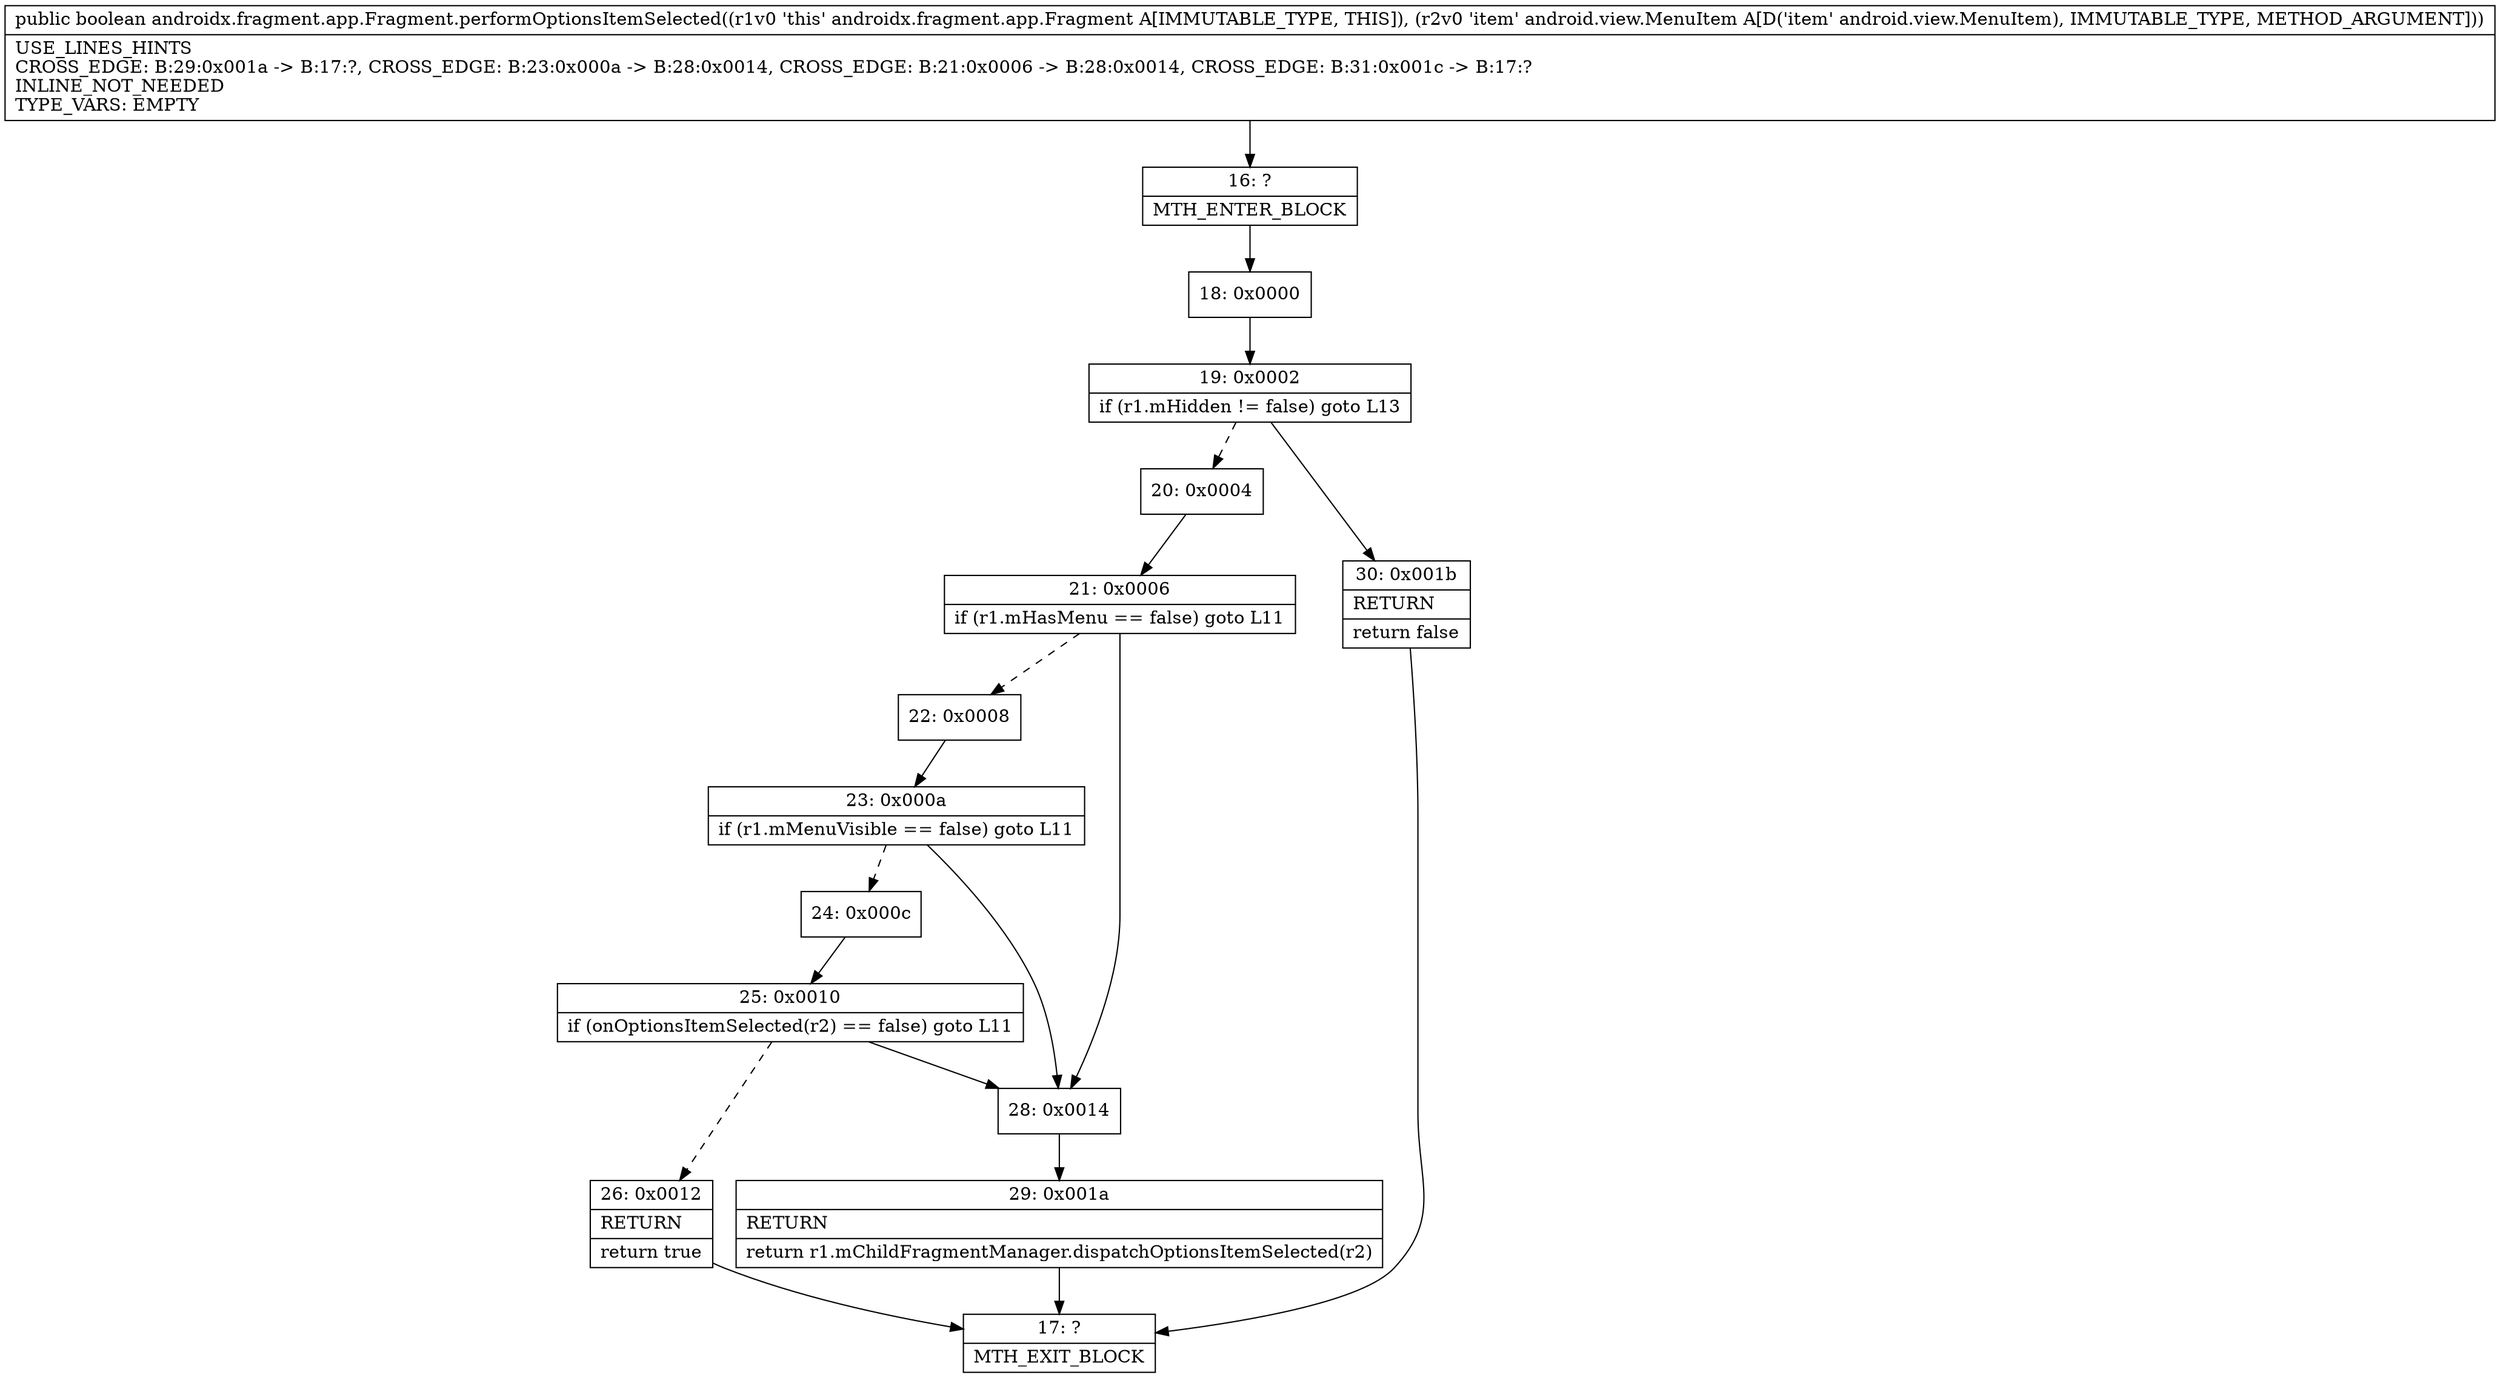 digraph "CFG forandroidx.fragment.app.Fragment.performOptionsItemSelected(Landroid\/view\/MenuItem;)Z" {
Node_16 [shape=record,label="{16\:\ ?|MTH_ENTER_BLOCK\l}"];
Node_18 [shape=record,label="{18\:\ 0x0000}"];
Node_19 [shape=record,label="{19\:\ 0x0002|if (r1.mHidden != false) goto L13\l}"];
Node_20 [shape=record,label="{20\:\ 0x0004}"];
Node_21 [shape=record,label="{21\:\ 0x0006|if (r1.mHasMenu == false) goto L11\l}"];
Node_22 [shape=record,label="{22\:\ 0x0008}"];
Node_23 [shape=record,label="{23\:\ 0x000a|if (r1.mMenuVisible == false) goto L11\l}"];
Node_24 [shape=record,label="{24\:\ 0x000c}"];
Node_25 [shape=record,label="{25\:\ 0x0010|if (onOptionsItemSelected(r2) == false) goto L11\l}"];
Node_26 [shape=record,label="{26\:\ 0x0012|RETURN\l|return true\l}"];
Node_17 [shape=record,label="{17\:\ ?|MTH_EXIT_BLOCK\l}"];
Node_28 [shape=record,label="{28\:\ 0x0014}"];
Node_29 [shape=record,label="{29\:\ 0x001a|RETURN\l|return r1.mChildFragmentManager.dispatchOptionsItemSelected(r2)\l}"];
Node_30 [shape=record,label="{30\:\ 0x001b|RETURN\l|return false\l}"];
MethodNode[shape=record,label="{public boolean androidx.fragment.app.Fragment.performOptionsItemSelected((r1v0 'this' androidx.fragment.app.Fragment A[IMMUTABLE_TYPE, THIS]), (r2v0 'item' android.view.MenuItem A[D('item' android.view.MenuItem), IMMUTABLE_TYPE, METHOD_ARGUMENT]))  | USE_LINES_HINTS\lCROSS_EDGE: B:29:0x001a \-\> B:17:?, CROSS_EDGE: B:23:0x000a \-\> B:28:0x0014, CROSS_EDGE: B:21:0x0006 \-\> B:28:0x0014, CROSS_EDGE: B:31:0x001c \-\> B:17:?\lINLINE_NOT_NEEDED\lTYPE_VARS: EMPTY\l}"];
MethodNode -> Node_16;Node_16 -> Node_18;
Node_18 -> Node_19;
Node_19 -> Node_20[style=dashed];
Node_19 -> Node_30;
Node_20 -> Node_21;
Node_21 -> Node_22[style=dashed];
Node_21 -> Node_28;
Node_22 -> Node_23;
Node_23 -> Node_24[style=dashed];
Node_23 -> Node_28;
Node_24 -> Node_25;
Node_25 -> Node_26[style=dashed];
Node_25 -> Node_28;
Node_26 -> Node_17;
Node_28 -> Node_29;
Node_29 -> Node_17;
Node_30 -> Node_17;
}

